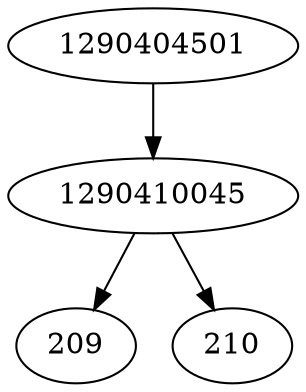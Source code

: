strict digraph  {
209;
210;
1290410045;
1290404501;
1290410045 -> 209;
1290410045 -> 210;
1290404501 -> 1290410045;
}
